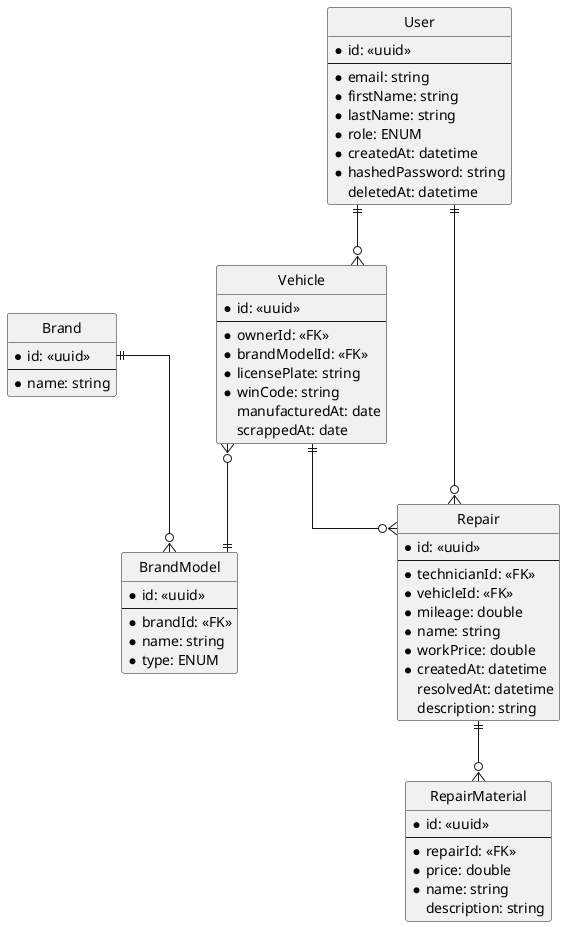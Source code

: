 @startuml cars

hide circle
skinparam Linetype ortho
skinparam Ranksep 60
skinparam Nodesep 100

entity Vehicle {
* id: <<uuid>>
---
*ownerId: <<FK>>
*brandModelId: <<FK>>
*licensePlate: string
*winCode: string
manufacturedAt: date
scrappedAt: date
}

entity Brand {
* id: <<uuid>>
---
*name: string
}

entity BrandModel {
* id: <<uuid>>
---
*brandId: <<FK>>
*name: string
*type: ENUM
}

entity Repair {
* id: <<uuid>>
---
*technicianId: <<FK>>
*vehicleId: <<FK>>
*mileage: double
*name: string
*workPrice: double
*createdAt: datetime
resolvedAt: datetime
description: string
}

entity RepairMaterial {
* id: <<uuid>>
---
*repairId: <<FK>>
*price: double
*name: string
description: string
}

entity User {
* id: <<uuid>>
---
* email: string
* firstName: string
* lastName: string
* role: ENUM
* createdAt: datetime
* hashedPassword: string
deletedAt: datetime
}

Repair ||--o{ RepairMaterial
Vehicle ||--o{ Repair
Vehicle }o--|| BrandModel
Brand ||--o{ BrandModel
User ||--o{ Vehicle
User ||--o{ Repair

@enduml

